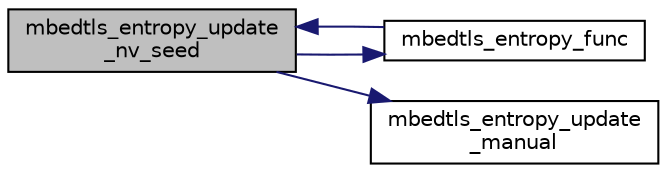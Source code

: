 digraph "mbedtls_entropy_update_nv_seed"
{
 // LATEX_PDF_SIZE
  edge [fontname="Helvetica",fontsize="10",labelfontname="Helvetica",labelfontsize="10"];
  node [fontname="Helvetica",fontsize="10",shape=record];
  rankdir="LR";
  Node1 [label="mbedtls_entropy_update\l_nv_seed",height=0.2,width=0.4,color="black", fillcolor="grey75", style="filled", fontcolor="black",tooltip="Trigger an update of the seed file in NV by using the current entropy pool."];
  Node1 -> Node2 [color="midnightblue",fontsize="10",style="solid",fontname="Helvetica"];
  Node2 [label="mbedtls_entropy_func",height=0.2,width=0.4,color="black", fillcolor="white", style="filled",URL="$d3/d58/entropy_8c.html#a81765f6cdf4e5111bcb9f4324f3234cb",tooltip="Retrieve entropy from the accumulator (Maximum length: MBEDTLS_ENTROPY_BLOCK_SIZE) (Thread-safe if MB..."];
  Node2 -> Node1 [color="midnightblue",fontsize="10",style="solid",fontname="Helvetica"];
  Node1 -> Node3 [color="midnightblue",fontsize="10",style="solid",fontname="Helvetica"];
  Node3 [label="mbedtls_entropy_update\l_manual",height=0.2,width=0.4,color="black", fillcolor="white", style="filled",URL="$d3/d58/entropy_8c.html#aa79492f288cc3202ea455564be855d64",tooltip="Add data to the accumulator manually (Thread-safe if MBEDTLS_THREADING_C is enabled)"];
}
